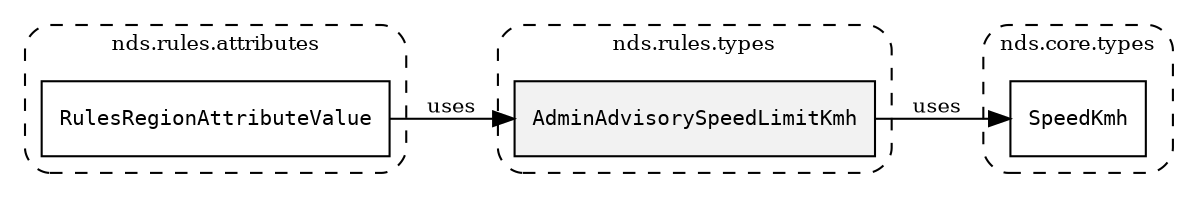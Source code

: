 /**
 * This dot file creates symbol collaboration diagram for AdminAdvisorySpeedLimitKmh.
 */
digraph ZSERIO
{
    node [shape=box, fontsize=10];
    rankdir="LR";
    fontsize=10;
    tooltip="AdminAdvisorySpeedLimitKmh collaboration diagram";

    subgraph "cluster_nds.rules.types"
    {
        style="dashed, rounded";
        label="nds.rules.types";
        tooltip="Package nds.rules.types";
        href="../../../content/packages/nds.rules.types.html#Package-nds-rules-types";
        target="_parent";

        "AdminAdvisorySpeedLimitKmh" [style="filled", fillcolor="#0000000D", target="_parent", label=<<font face="monospace"><table align="center" border="0" cellspacing="0" cellpadding="0"><tr><td href="../../../content/packages/nds.rules.types.html#Subtype-AdminAdvisorySpeedLimitKmh" title="Subtype defined in nds.rules.types">AdminAdvisorySpeedLimitKmh</td></tr></table></font>>];
    }

    subgraph "cluster_nds.core.types"
    {
        style="dashed, rounded";
        label="nds.core.types";
        tooltip="Package nds.core.types";
        href="../../../content/packages/nds.core.types.html#Package-nds-core-types";
        target="_parent";

        "SpeedKmh" [target="_parent", label=<<font face="monospace"><table align="center" border="0" cellspacing="0" cellpadding="0"><tr><td href="../../../content/packages/nds.core.types.html#Subtype-SpeedKmh" title="Subtype defined in nds.core.types">SpeedKmh</td></tr></table></font>>];
    }

    subgraph "cluster_nds.rules.attributes"
    {
        style="dashed, rounded";
        label="nds.rules.attributes";
        tooltip="Package nds.rules.attributes";
        href="../../../content/packages/nds.rules.attributes.html#Package-nds-rules-attributes";
        target="_parent";

        "RulesRegionAttributeValue" [target="_parent", label=<<font face="monospace"><table align="center" border="0" cellspacing="0" cellpadding="0"><tr><td href="../../../content/packages/nds.rules.attributes.html#Choice-RulesRegionAttributeValue" title="Choice defined in nds.rules.attributes">RulesRegionAttributeValue</td></tr></table></font>>];
    }

    "AdminAdvisorySpeedLimitKmh" -> "SpeedKmh" [label="uses", fontsize=10];
    "RulesRegionAttributeValue" -> "AdminAdvisorySpeedLimitKmh" [label="uses", fontsize=10];
}
